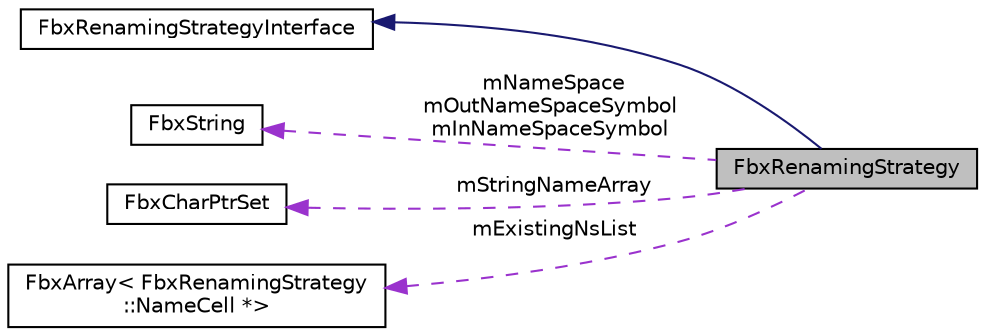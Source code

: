 digraph "FbxRenamingStrategy"
{
  edge [fontname="Helvetica",fontsize="10",labelfontname="Helvetica",labelfontsize="10"];
  node [fontname="Helvetica",fontsize="10",shape=record];
  rankdir="LR";
  Node2 [label="FbxRenamingStrategy",height=0.2,width=0.4,color="black", fillcolor="grey75", style="filled", fontcolor="black"];
  Node3 -> Node2 [dir="back",color="midnightblue",fontsize="10",style="solid",fontname="Helvetica"];
  Node3 [label="FbxRenamingStrategyInterface",height=0.2,width=0.4,color="black", fillcolor="white", style="filled",URL="$class_fbx_renaming_strategy_interface.html"];
  Node4 -> Node2 [dir="back",color="darkorchid3",fontsize="10",style="dashed",label=" mNameSpace\nmOutNameSpaceSymbol\nmInNameSpaceSymbol" ,fontname="Helvetica"];
  Node4 [label="FbxString",height=0.2,width=0.4,color="black", fillcolor="white", style="filled",URL="$class_fbx_string.html"];
  Node5 -> Node2 [dir="back",color="darkorchid3",fontsize="10",style="dashed",label=" mStringNameArray" ,fontname="Helvetica"];
  Node5 [label="FbxCharPtrSet",height=0.2,width=0.4,color="black", fillcolor="white", style="filled",URL="$class_fbx_char_ptr_set.html"];
  Node6 -> Node2 [dir="back",color="darkorchid3",fontsize="10",style="dashed",label=" mExistingNsList" ,fontname="Helvetica"];
  Node6 [label="FbxArray\< FbxRenamingStrategy\l::NameCell *\>",height=0.2,width=0.4,color="black", fillcolor="white", style="filled",URL="$class_fbx_array.html"];
}
